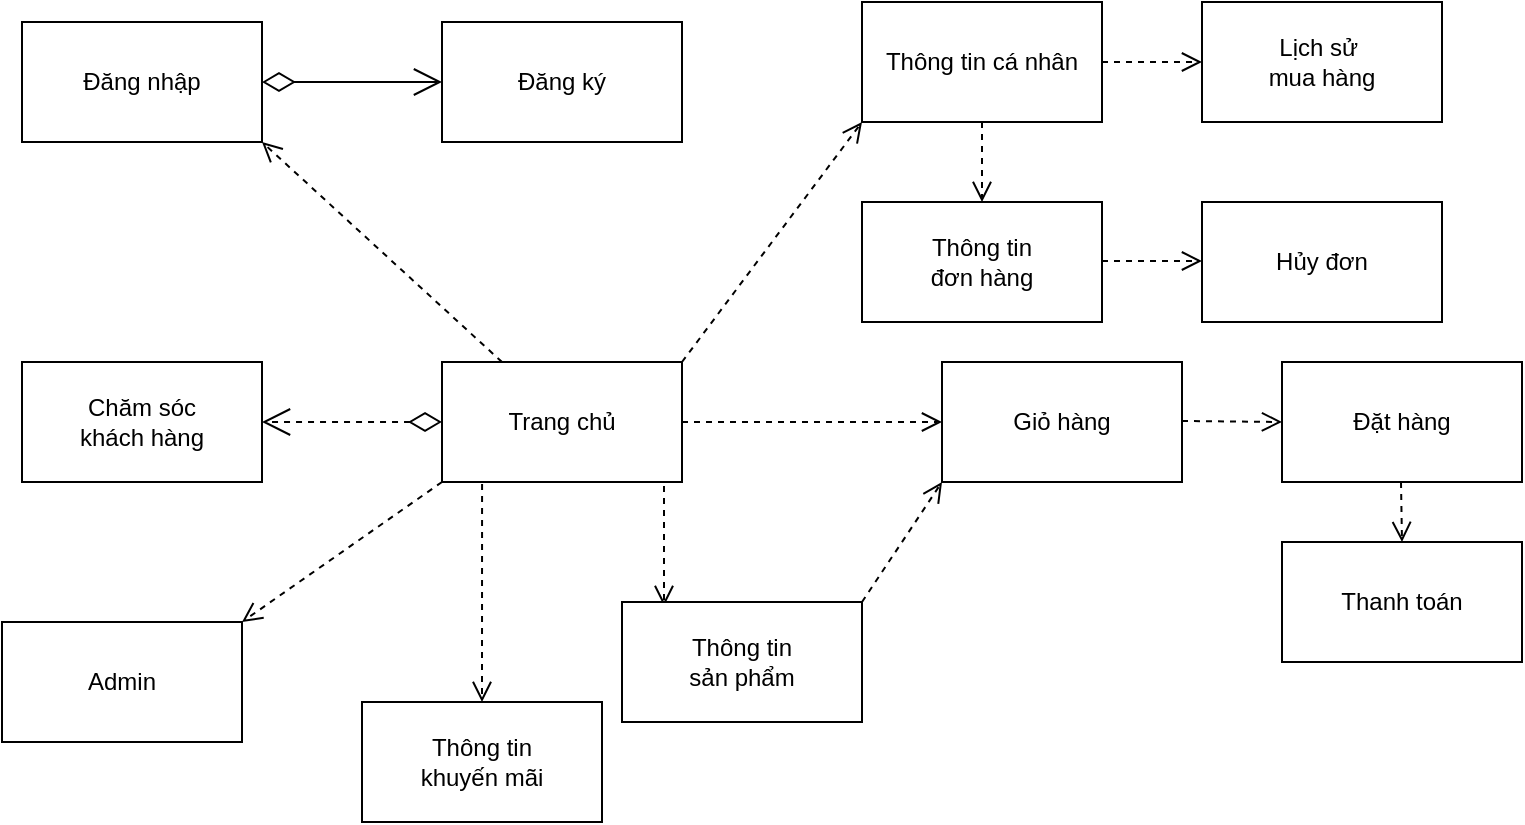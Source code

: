 <mxfile version="13.9.2" type="device"><diagram id="ParmWqz5ro5vpXCSId_f" name="Page-1"><mxGraphModel dx="1422" dy="772" grid="1" gridSize="10" guides="1" tooltips="1" connect="1" arrows="1" fold="1" page="1" pageScale="1" pageWidth="827" pageHeight="1169" math="0" shadow="0"><root><mxCell id="0"/><mxCell id="1" parent="0"/><mxCell id="6bDhUfteLRRRoMn4hkCg-9" value="" style="group" parent="1" vertex="1" connectable="0"><mxGeometry x="240" y="210" width="120" height="60" as="geometry"/></mxCell><mxCell id="6bDhUfteLRRRoMn4hkCg-2" value="" style="rounded=0;whiteSpace=wrap;html=1;" parent="6bDhUfteLRRRoMn4hkCg-9" vertex="1"><mxGeometry width="120" height="60" as="geometry"/></mxCell><mxCell id="6bDhUfteLRRRoMn4hkCg-8" value="Trang chủ" style="text;html=1;strokeColor=none;fillColor=none;align=center;verticalAlign=middle;whiteSpace=wrap;rounded=0;" parent="6bDhUfteLRRRoMn4hkCg-9" vertex="1"><mxGeometry x="30" y="25" width="60" height="10" as="geometry"/></mxCell><mxCell id="6bDhUfteLRRRoMn4hkCg-11" value="" style="group" parent="1" vertex="1" connectable="0"><mxGeometry x="30" y="40" width="120" height="60" as="geometry"/></mxCell><mxCell id="6bDhUfteLRRRoMn4hkCg-1" value="" style="rounded=0;whiteSpace=wrap;html=1;" parent="6bDhUfteLRRRoMn4hkCg-11" vertex="1"><mxGeometry width="120" height="60" as="geometry"/></mxCell><mxCell id="6bDhUfteLRRRoMn4hkCg-10" value="Đăng nhập" style="text;html=1;strokeColor=none;fillColor=none;align=center;verticalAlign=middle;whiteSpace=wrap;rounded=0;" parent="6bDhUfteLRRRoMn4hkCg-11" vertex="1"><mxGeometry x="25" y="20" width="70" height="20" as="geometry"/></mxCell><mxCell id="6bDhUfteLRRRoMn4hkCg-13" value="" style="group" parent="1" vertex="1" connectable="0"><mxGeometry x="240" y="40" width="120" height="60" as="geometry"/></mxCell><mxCell id="6bDhUfteLRRRoMn4hkCg-3" value="" style="rounded=0;whiteSpace=wrap;html=1;" parent="6bDhUfteLRRRoMn4hkCg-13" vertex="1"><mxGeometry width="120" height="60" as="geometry"/></mxCell><mxCell id="6bDhUfteLRRRoMn4hkCg-12" value="Đăng ký" style="text;html=1;strokeColor=none;fillColor=none;align=center;verticalAlign=middle;whiteSpace=wrap;rounded=0;" parent="6bDhUfteLRRRoMn4hkCg-13" vertex="1"><mxGeometry x="30" y="25" width="60" height="10" as="geometry"/></mxCell><mxCell id="6bDhUfteLRRRoMn4hkCg-43" value="" style="group" parent="1" vertex="1" connectable="0"><mxGeometry x="30" y="210" width="120" height="60" as="geometry"/></mxCell><mxCell id="6bDhUfteLRRRoMn4hkCg-39" value="" style="rounded=0;whiteSpace=wrap;html=1;" parent="6bDhUfteLRRRoMn4hkCg-43" vertex="1"><mxGeometry width="120" height="60" as="geometry"/></mxCell><mxCell id="6bDhUfteLRRRoMn4hkCg-40" value="Chăm sóc khách hàng" style="text;html=1;strokeColor=none;fillColor=none;align=center;verticalAlign=middle;whiteSpace=wrap;rounded=0;" parent="6bDhUfteLRRRoMn4hkCg-43" vertex="1"><mxGeometry x="25" y="20" width="70" height="20" as="geometry"/></mxCell><mxCell id="6bDhUfteLRRRoMn4hkCg-46" value="" style="endArrow=open;html=1;endSize=12;startArrow=diamondThin;startSize=14;startFill=0;edgeStyle=orthogonalEdgeStyle;align=left;verticalAlign=bottom;exitX=1;exitY=0.5;exitDx=0;exitDy=0;" parent="1" source="6bDhUfteLRRRoMn4hkCg-1" target="6bDhUfteLRRRoMn4hkCg-3" edge="1"><mxGeometry x="0.125" y="20" relative="1" as="geometry"><mxPoint x="270" y="250" as="sourcePoint"/><mxPoint x="160" y="80" as="targetPoint"/><mxPoint as="offset"/></mxGeometry></mxCell><mxCell id="6bDhUfteLRRRoMn4hkCg-50" value="" style="endArrow=open;html=1;endSize=12;startArrow=diamondThin;startSize=14;startFill=0;edgeStyle=orthogonalEdgeStyle;align=left;verticalAlign=bottom;entryX=1;entryY=0.5;entryDx=0;entryDy=0;exitX=0;exitY=0.5;exitDx=0;exitDy=0;dashed=1;" parent="1" source="6bDhUfteLRRRoMn4hkCg-2" target="6bDhUfteLRRRoMn4hkCg-39" edge="1"><mxGeometry x="0.125" y="20" relative="1" as="geometry"><mxPoint x="150" y="360" as="sourcePoint"/><mxPoint x="150" y="250" as="targetPoint"/><mxPoint as="offset"/></mxGeometry></mxCell><mxCell id="6bDhUfteLRRRoMn4hkCg-51" value="" style="html=1;verticalAlign=bottom;endArrow=open;dashed=1;endSize=8;entryX=0.175;entryY=0.033;entryDx=0;entryDy=0;entryPerimeter=0;" parent="1" target="6bDhUfteLRRRoMn4hkCg-5" edge="1"><mxGeometry x="0.25" y="-39" relative="1" as="geometry"><mxPoint x="351" y="272" as="sourcePoint"/><mxPoint x="450" y="250" as="targetPoint"/><mxPoint as="offset"/></mxGeometry></mxCell><mxCell id="6bDhUfteLRRRoMn4hkCg-69" value="" style="group" parent="1" vertex="1" connectable="0"><mxGeometry x="200" y="380" width="120" height="60" as="geometry"/></mxCell><mxCell id="6bDhUfteLRRRoMn4hkCg-67" value="" style="rounded=0;whiteSpace=wrap;html=1;" parent="6bDhUfteLRRRoMn4hkCg-69" vertex="1"><mxGeometry width="120" height="60" as="geometry"/></mxCell><mxCell id="6bDhUfteLRRRoMn4hkCg-68" value="Thông tin khuyến mãi" style="text;html=1;strokeColor=none;fillColor=none;align=center;verticalAlign=middle;whiteSpace=wrap;rounded=0;" parent="6bDhUfteLRRRoMn4hkCg-69" vertex="1"><mxGeometry x="20" y="20" width="80" height="20" as="geometry"/></mxCell><mxCell id="6bDhUfteLRRRoMn4hkCg-72" value="" style="group" parent="1" vertex="1" connectable="0"><mxGeometry x="20" y="340" width="120" height="60" as="geometry"/></mxCell><mxCell id="6bDhUfteLRRRoMn4hkCg-70" value="" style="rounded=0;whiteSpace=wrap;html=1;" parent="6bDhUfteLRRRoMn4hkCg-72" vertex="1"><mxGeometry width="120" height="60" as="geometry"/></mxCell><mxCell id="6bDhUfteLRRRoMn4hkCg-71" value="Admin" style="text;html=1;strokeColor=none;fillColor=none;align=center;verticalAlign=middle;whiteSpace=wrap;rounded=0;" parent="6bDhUfteLRRRoMn4hkCg-72" vertex="1"><mxGeometry x="40" y="20" width="40" height="20" as="geometry"/></mxCell><mxCell id="6bDhUfteLRRRoMn4hkCg-74" value="" style="html=1;verticalAlign=bottom;endArrow=open;dashed=1;endSize=8;entryX=1;entryY=0;entryDx=0;entryDy=0;exitX=0;exitY=1;exitDx=0;exitDy=0;" parent="1" source="6bDhUfteLRRRoMn4hkCg-2" target="6bDhUfteLRRRoMn4hkCg-70" edge="1"><mxGeometry x="0.25" y="-39" relative="1" as="geometry"><mxPoint x="280" y="280" as="sourcePoint"/><mxPoint x="280" y="410" as="targetPoint"/><mxPoint as="offset"/></mxGeometry></mxCell><mxCell id="6bDhUfteLRRRoMn4hkCg-75" value="" style="html=1;verticalAlign=bottom;endArrow=open;dashed=1;endSize=8;entryX=0.5;entryY=0;entryDx=0;entryDy=0;exitX=0.167;exitY=1.017;exitDx=0;exitDy=0;exitPerimeter=0;" parent="1" source="6bDhUfteLRRRoMn4hkCg-2" target="6bDhUfteLRRRoMn4hkCg-67" edge="1"><mxGeometry x="0.25" y="-39" relative="1" as="geometry"><mxPoint x="290" y="290" as="sourcePoint"/><mxPoint x="290" y="420" as="targetPoint"/><mxPoint as="offset"/></mxGeometry></mxCell><mxCell id="6bDhUfteLRRRoMn4hkCg-49" value="" style="html=1;verticalAlign=bottom;endArrow=open;dashed=1;endSize=8;entryX=0;entryY=1;entryDx=0;entryDy=0;exitX=1;exitY=0;exitDx=0;exitDy=0;" parent="1" source="6bDhUfteLRRRoMn4hkCg-2" target="6bDhUfteLRRRoMn4hkCg-141" edge="1"><mxGeometry x="0.25" y="-39" relative="1" as="geometry"><mxPoint x="420" y="290" as="sourcePoint"/><mxPoint x="460" y="240" as="targetPoint"/><mxPoint as="offset"/></mxGeometry></mxCell><mxCell id="6bDhUfteLRRRoMn4hkCg-119" value="" style="group" parent="1" vertex="1" connectable="0"><mxGeometry x="490" y="210" width="290" height="180" as="geometry"/></mxCell><mxCell id="6bDhUfteLRRRoMn4hkCg-120" value="" style="group" parent="6bDhUfteLRRRoMn4hkCg-119" vertex="1" connectable="0"><mxGeometry width="120" height="60" as="geometry"/></mxCell><mxCell id="6bDhUfteLRRRoMn4hkCg-121" value="" style="rounded=0;whiteSpace=wrap;html=1;" parent="6bDhUfteLRRRoMn4hkCg-120" vertex="1"><mxGeometry width="120" height="60" as="geometry"/></mxCell><mxCell id="6bDhUfteLRRRoMn4hkCg-122" value="Giỏ hàng" style="text;html=1;strokeColor=none;fillColor=none;align=center;verticalAlign=middle;whiteSpace=wrap;rounded=0;" parent="6bDhUfteLRRRoMn4hkCg-120" vertex="1"><mxGeometry x="30" y="20" width="60" height="20" as="geometry"/></mxCell><mxCell id="6bDhUfteLRRRoMn4hkCg-123" value="" style="group" parent="6bDhUfteLRRRoMn4hkCg-119" vertex="1" connectable="0"><mxGeometry x="170" width="120" height="60" as="geometry"/></mxCell><mxCell id="6bDhUfteLRRRoMn4hkCg-124" value="" style="rounded=0;whiteSpace=wrap;html=1;" parent="6bDhUfteLRRRoMn4hkCg-123" vertex="1"><mxGeometry width="120" height="60" as="geometry"/></mxCell><mxCell id="6bDhUfteLRRRoMn4hkCg-125" value="Đặt hàng" style="text;html=1;strokeColor=none;fillColor=none;align=center;verticalAlign=middle;whiteSpace=wrap;rounded=0;" parent="6bDhUfteLRRRoMn4hkCg-123" vertex="1"><mxGeometry x="30" y="20" width="60" height="20" as="geometry"/></mxCell><mxCell id="6bDhUfteLRRRoMn4hkCg-126" value="" style="html=1;verticalAlign=bottom;endArrow=open;dashed=1;endSize=8;exitX=1;exitY=0.5;exitDx=0;exitDy=0;" parent="6bDhUfteLRRRoMn4hkCg-123" edge="1"><mxGeometry x="0.25" y="-39" relative="1" as="geometry"><mxPoint x="-50" y="29.5" as="sourcePoint"/><mxPoint y="30" as="targetPoint"/><mxPoint as="offset"/></mxGeometry></mxCell><mxCell id="6bDhUfteLRRRoMn4hkCg-127" value="" style="html=1;verticalAlign=bottom;endArrow=open;dashed=1;endSize=8;entryX=0.5;entryY=0;entryDx=0;entryDy=0;" parent="6bDhUfteLRRRoMn4hkCg-119" target="6bDhUfteLRRRoMn4hkCg-129" edge="1"><mxGeometry x="0.25" y="-39" relative="1" as="geometry"><mxPoint x="229.5" y="60" as="sourcePoint"/><mxPoint x="-210" y="40" as="targetPoint"/><mxPoint as="offset"/></mxGeometry></mxCell><mxCell id="6bDhUfteLRRRoMn4hkCg-128" value="" style="group" parent="6bDhUfteLRRRoMn4hkCg-119" vertex="1" connectable="0"><mxGeometry x="170" y="90" width="120" height="60" as="geometry"/></mxCell><mxCell id="6bDhUfteLRRRoMn4hkCg-129" value="" style="rounded=0;whiteSpace=wrap;html=1;" parent="6bDhUfteLRRRoMn4hkCg-128" vertex="1"><mxGeometry width="120" height="60" as="geometry"/></mxCell><mxCell id="6bDhUfteLRRRoMn4hkCg-130" value="Thanh toán" style="text;html=1;strokeColor=none;fillColor=none;align=center;verticalAlign=middle;whiteSpace=wrap;rounded=0;" parent="6bDhUfteLRRRoMn4hkCg-128" vertex="1"><mxGeometry x="25" y="20" width="70" height="20" as="geometry"/></mxCell><mxCell id="6bDhUfteLRRRoMn4hkCg-132" value="" style="group" parent="1" vertex="1" connectable="0"><mxGeometry x="450" y="50" width="290" height="139" as="geometry"/></mxCell><mxCell id="6bDhUfteLRRRoMn4hkCg-133" value="" style="group" parent="6bDhUfteLRRRoMn4hkCg-132" vertex="1" connectable="0"><mxGeometry y="80" width="120" height="60" as="geometry"/></mxCell><mxCell id="6bDhUfteLRRRoMn4hkCg-134" value="" style="rounded=0;whiteSpace=wrap;html=1;" parent="6bDhUfteLRRRoMn4hkCg-133" vertex="1"><mxGeometry width="120" height="60" as="geometry"/></mxCell><mxCell id="6bDhUfteLRRRoMn4hkCg-135" value="Thông tin đơn hàng" style="text;html=1;strokeColor=none;fillColor=none;align=center;verticalAlign=middle;whiteSpace=wrap;rounded=0;" parent="6bDhUfteLRRRoMn4hkCg-133" vertex="1"><mxGeometry x="30" y="20" width="60" height="20" as="geometry"/></mxCell><mxCell id="6bDhUfteLRRRoMn4hkCg-136" value="" style="group" parent="6bDhUfteLRRRoMn4hkCg-132" vertex="1" connectable="0"><mxGeometry x="170" y="80" width="120" height="60" as="geometry"/></mxCell><mxCell id="6bDhUfteLRRRoMn4hkCg-137" value="" style="rounded=0;whiteSpace=wrap;html=1;" parent="6bDhUfteLRRRoMn4hkCg-136" vertex="1"><mxGeometry width="120" height="60" as="geometry"/></mxCell><mxCell id="6bDhUfteLRRRoMn4hkCg-138" value="Hủy đơn" style="text;html=1;strokeColor=none;fillColor=none;align=center;verticalAlign=middle;whiteSpace=wrap;rounded=0;" parent="6bDhUfteLRRRoMn4hkCg-136" vertex="1"><mxGeometry x="35" y="20" width="50" height="20" as="geometry"/></mxCell><mxCell id="6bDhUfteLRRRoMn4hkCg-139" value="" style="group" parent="6bDhUfteLRRRoMn4hkCg-132" vertex="1" connectable="0"><mxGeometry width="290" height="60" as="geometry"/></mxCell><mxCell id="6bDhUfteLRRRoMn4hkCg-140" value="" style="group" parent="6bDhUfteLRRRoMn4hkCg-139" vertex="1" connectable="0"><mxGeometry y="-20" width="120" height="60" as="geometry"/></mxCell><mxCell id="6bDhUfteLRRRoMn4hkCg-141" value="" style="rounded=0;whiteSpace=wrap;html=1;" parent="6bDhUfteLRRRoMn4hkCg-140" vertex="1"><mxGeometry width="120" height="60" as="geometry"/></mxCell><mxCell id="6bDhUfteLRRRoMn4hkCg-142" value="Thông tin cá nhân" style="text;html=1;strokeColor=none;fillColor=none;align=center;verticalAlign=middle;whiteSpace=wrap;rounded=0;" parent="6bDhUfteLRRRoMn4hkCg-140" vertex="1"><mxGeometry x="10" y="20" width="100" height="20" as="geometry"/></mxCell><mxCell id="6bDhUfteLRRRoMn4hkCg-143" value="" style="group" parent="6bDhUfteLRRRoMn4hkCg-139" vertex="1" connectable="0"><mxGeometry x="170" y="-20" width="120" height="60" as="geometry"/></mxCell><mxCell id="6bDhUfteLRRRoMn4hkCg-144" value="" style="rounded=0;whiteSpace=wrap;html=1;" parent="6bDhUfteLRRRoMn4hkCg-143" vertex="1"><mxGeometry width="120" height="60" as="geometry"/></mxCell><mxCell id="6bDhUfteLRRRoMn4hkCg-145" value="Lịch sử&amp;nbsp; mua hàng" style="text;html=1;strokeColor=none;fillColor=none;align=center;verticalAlign=middle;whiteSpace=wrap;rounded=0;" parent="6bDhUfteLRRRoMn4hkCg-143" vertex="1"><mxGeometry x="30" y="20" width="60" height="20" as="geometry"/></mxCell><mxCell id="6bDhUfteLRRRoMn4hkCg-146" value="" style="html=1;verticalAlign=bottom;endArrow=open;dashed=1;endSize=8;exitX=1;exitY=0.5;exitDx=0;exitDy=0;entryX=0;entryY=0.5;entryDx=0;entryDy=0;" parent="6bDhUfteLRRRoMn4hkCg-139" source="6bDhUfteLRRRoMn4hkCg-141" target="6bDhUfteLRRRoMn4hkCg-144" edge="1"><mxGeometry x="0.25" y="-39" relative="1" as="geometry"><mxPoint x="120" y="29.5" as="sourcePoint"/><mxPoint x="170" y="30" as="targetPoint"/><mxPoint as="offset"/></mxGeometry></mxCell><mxCell id="6bDhUfteLRRRoMn4hkCg-147" value="" style="html=1;verticalAlign=bottom;endArrow=open;dashed=1;endSize=8;entryX=0.5;entryY=0;entryDx=0;entryDy=0;" parent="6bDhUfteLRRRoMn4hkCg-139" target="6bDhUfteLRRRoMn4hkCg-134" edge="1"><mxGeometry x="0.25" y="-39" relative="1" as="geometry"><mxPoint x="60" y="40" as="sourcePoint"/><mxPoint x="-10" y="80" as="targetPoint"/><mxPoint as="offset"/></mxGeometry></mxCell><mxCell id="6bDhUfteLRRRoMn4hkCg-148" value="" style="html=1;verticalAlign=bottom;endArrow=open;dashed=1;endSize=8;exitX=1;exitY=0.5;exitDx=0;exitDy=0;entryX=0;entryY=0.5;entryDx=0;entryDy=0;" parent="6bDhUfteLRRRoMn4hkCg-132" edge="1"><mxGeometry x="0.25" y="-39" relative="1" as="geometry"><mxPoint x="120" y="109.5" as="sourcePoint"/><mxPoint x="170" y="109.5" as="targetPoint"/><mxPoint as="offset"/></mxGeometry></mxCell><mxCell id="6bDhUfteLRRRoMn4hkCg-149" value="" style="html=1;verticalAlign=bottom;endArrow=open;dashed=1;endSize=8;entryX=0;entryY=0.5;entryDx=0;entryDy=0;exitX=1;exitY=0.5;exitDx=0;exitDy=0;" parent="1" source="6bDhUfteLRRRoMn4hkCg-2" target="6bDhUfteLRRRoMn4hkCg-121" edge="1"><mxGeometry x="0.25" y="-39" relative="1" as="geometry"><mxPoint x="280" y="280" as="sourcePoint"/><mxPoint x="280" y="410" as="targetPoint"/><mxPoint as="offset"/></mxGeometry></mxCell><mxCell id="6bDhUfteLRRRoMn4hkCg-155" value="" style="group" parent="1" vertex="1" connectable="0"><mxGeometry x="330" y="330" width="120" height="60" as="geometry"/></mxCell><mxCell id="6bDhUfteLRRRoMn4hkCg-5" value="" style="rounded=0;whiteSpace=wrap;html=1;" parent="6bDhUfteLRRRoMn4hkCg-155" vertex="1"><mxGeometry width="120" height="60" as="geometry"/></mxCell><mxCell id="6bDhUfteLRRRoMn4hkCg-152" value="Thông tin sản phẩm" style="text;html=1;strokeColor=none;fillColor=none;align=center;verticalAlign=middle;whiteSpace=wrap;rounded=0;" parent="6bDhUfteLRRRoMn4hkCg-155" vertex="1"><mxGeometry x="30" y="25" width="60" height="10" as="geometry"/></mxCell><mxCell id="6bDhUfteLRRRoMn4hkCg-156" value="" style="html=1;verticalAlign=bottom;endArrow=open;dashed=1;endSize=8;entryX=0;entryY=1;entryDx=0;entryDy=0;exitX=1;exitY=0;exitDx=0;exitDy=0;" parent="1" source="6bDhUfteLRRRoMn4hkCg-5" target="6bDhUfteLRRRoMn4hkCg-121" edge="1"><mxGeometry x="0.25" y="-39" relative="1" as="geometry"><mxPoint x="361" y="282" as="sourcePoint"/><mxPoint x="361" y="341.98" as="targetPoint"/><mxPoint as="offset"/></mxGeometry></mxCell><mxCell id="8_9KdLldCMCgssbLLpjs-1" value="" style="html=1;verticalAlign=bottom;endArrow=open;dashed=1;endSize=8;entryX=1;entryY=1;entryDx=0;entryDy=0;exitX=0.25;exitY=0;exitDx=0;exitDy=0;" edge="1" parent="1" source="6bDhUfteLRRRoMn4hkCg-2" target="6bDhUfteLRRRoMn4hkCg-1"><mxGeometry x="0.25" y="-39" relative="1" as="geometry"><mxPoint x="370" y="220" as="sourcePoint"/><mxPoint x="460" y="100" as="targetPoint"/><mxPoint as="offset"/></mxGeometry></mxCell></root></mxGraphModel></diagram></mxfile>